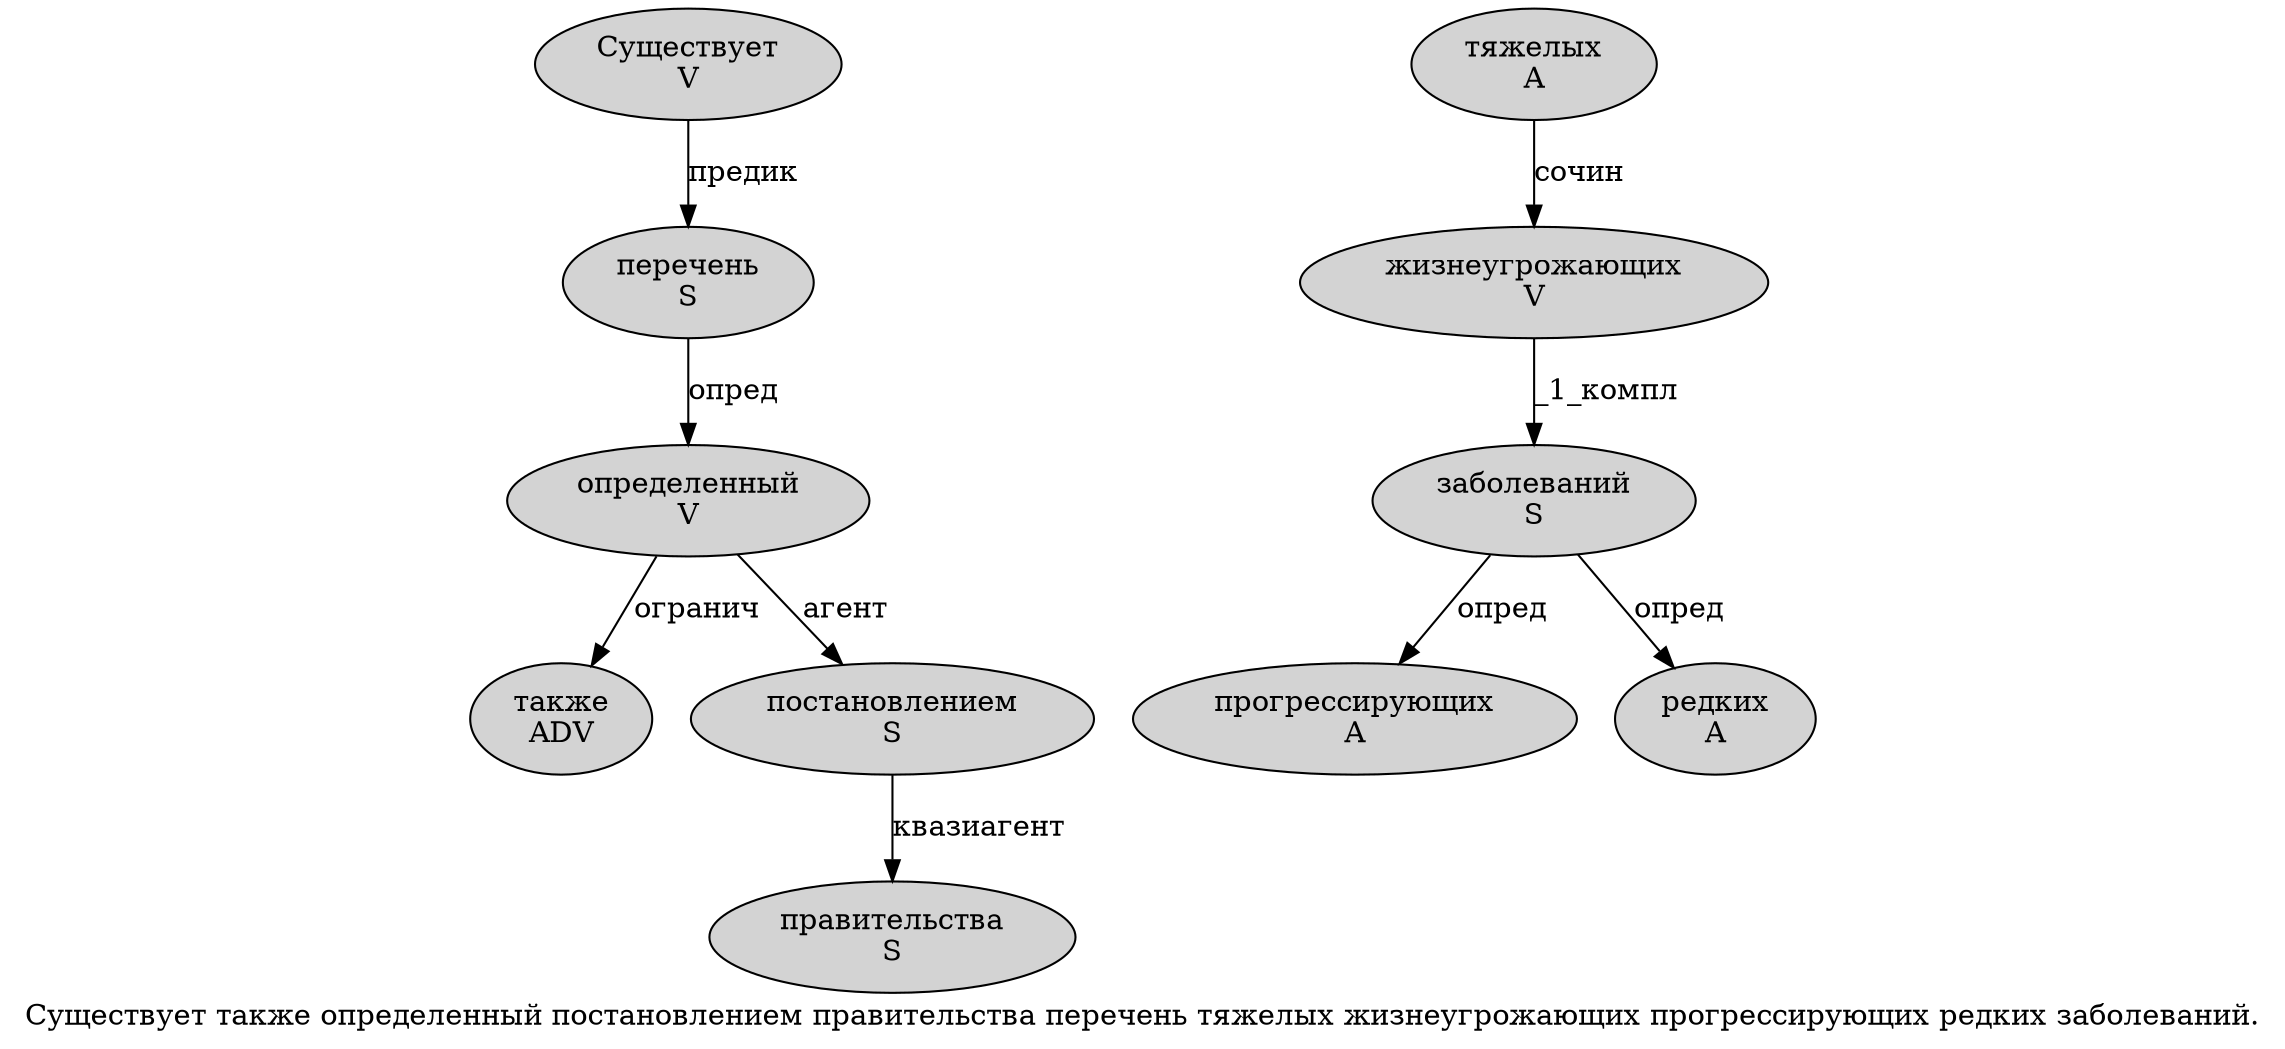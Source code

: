 digraph SENTENCE_492 {
	graph [label="Существует также определенный постановлением правительства перечень тяжелых жизнеугрожающих прогрессирующих редких заболеваний."]
	node [style=filled]
		0 [label="Существует
V" color="" fillcolor=lightgray penwidth=1 shape=ellipse]
		1 [label="также
ADV" color="" fillcolor=lightgray penwidth=1 shape=ellipse]
		2 [label="определенный
V" color="" fillcolor=lightgray penwidth=1 shape=ellipse]
		3 [label="постановлением
S" color="" fillcolor=lightgray penwidth=1 shape=ellipse]
		4 [label="правительства
S" color="" fillcolor=lightgray penwidth=1 shape=ellipse]
		5 [label="перечень
S" color="" fillcolor=lightgray penwidth=1 shape=ellipse]
		6 [label="тяжелых
A" color="" fillcolor=lightgray penwidth=1 shape=ellipse]
		7 [label="жизнеугрожающих
V" color="" fillcolor=lightgray penwidth=1 shape=ellipse]
		8 [label="прогрессирующих
A" color="" fillcolor=lightgray penwidth=1 shape=ellipse]
		9 [label="редких
A" color="" fillcolor=lightgray penwidth=1 shape=ellipse]
		10 [label="заболеваний
S" color="" fillcolor=lightgray penwidth=1 shape=ellipse]
			0 -> 5 [label="предик"]
			6 -> 7 [label="сочин"]
			10 -> 8 [label="опред"]
			10 -> 9 [label="опред"]
			7 -> 10 [label="_1_компл"]
			5 -> 2 [label="опред"]
			2 -> 1 [label="огранич"]
			2 -> 3 [label="агент"]
			3 -> 4 [label="квазиагент"]
}